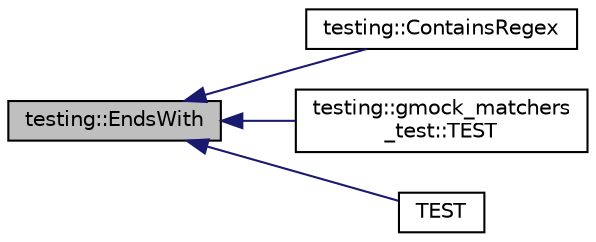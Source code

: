 digraph "testing::EndsWith"
{
  edge [fontname="Helvetica",fontsize="10",labelfontname="Helvetica",labelfontsize="10"];
  node [fontname="Helvetica",fontsize="10",shape=record];
  rankdir="LR";
  Node543 [label="testing::EndsWith",height=0.2,width=0.4,color="black", fillcolor="grey75", style="filled", fontcolor="black"];
  Node543 -> Node544 [dir="back",color="midnightblue",fontsize="10",style="solid",fontname="Helvetica"];
  Node544 [label="testing::ContainsRegex",height=0.2,width=0.4,color="black", fillcolor="white", style="filled",URL="$d0/d75/namespacetesting.html#a86171504c5f9fbe32cbf832975d13649"];
  Node543 -> Node545 [dir="back",color="midnightblue",fontsize="10",style="solid",fontname="Helvetica"];
  Node545 [label="testing::gmock_matchers\l_test::TEST",height=0.2,width=0.4,color="black", fillcolor="white", style="filled",URL="$d5/de1/namespacetesting_1_1gmock__matchers__test.html#ac3d41540d2ae7956d33c9eae1be67d91"];
  Node543 -> Node546 [dir="back",color="midnightblue",fontsize="10",style="solid",fontname="Helvetica"];
  Node546 [label="TEST",height=0.2,width=0.4,color="black", fillcolor="white", style="filled",URL="$d8/dce/gmock__link__test_8h.html#a0e620555ef048587252b680112dca0a1"];
}
